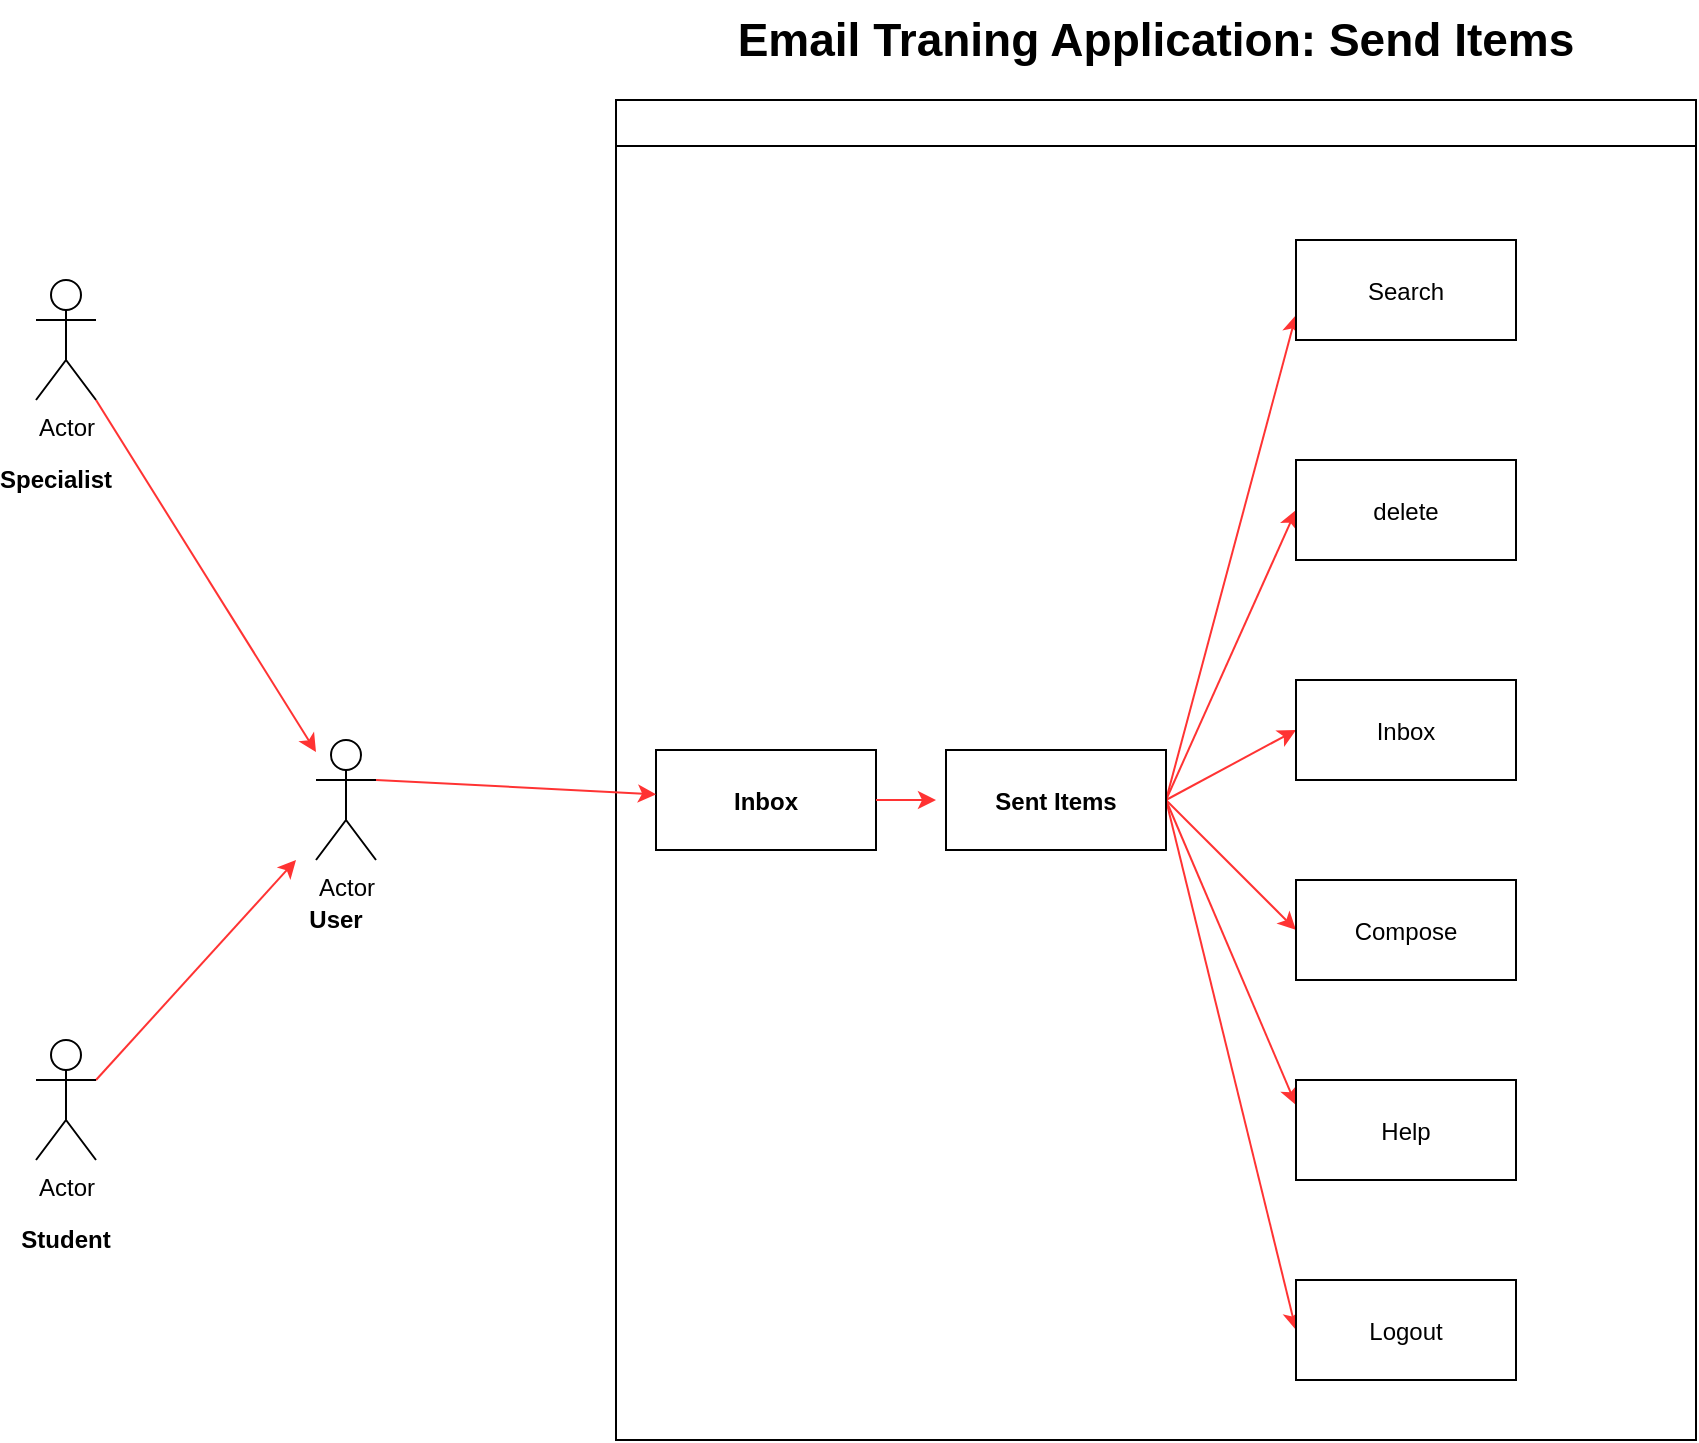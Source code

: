 <mxfile version="13.9.8" type="google"><diagram name="Page-1" id="e7e014a7-5840-1c2e-5031-d8a46d1fe8dd"><mxGraphModel dx="920" dy="514" grid="1" gridSize="10" guides="1" tooltips="1" connect="1" arrows="1" fold="1" page="1" pageScale="1" pageWidth="1169" pageHeight="826" background="#ffffff" math="0" shadow="0"><root><mxCell id="0"/><mxCell id="1" parent="0"/><UserObject label="" link="jjj" id="3"><mxCell style="swimlane;whiteSpace=wrap;direction=south;verticalAlign=middle;labelPosition=center;verticalLabelPosition=middle;align=center;spacing=4;html=1;horizontal=0;startSize=23;" parent="1" vertex="1"><mxGeometry x="450" y="150" width="540" height="670" as="geometry"/></mxCell></UserObject><mxCell id="18" value="Inbox" style="fontStyle=1" parent="3" vertex="1"><mxGeometry x="20" y="325" width="110" height="50" as="geometry"/></mxCell><mxCell id="39csyU5RNp2rKwEvfwvY-68" style="edgeStyle=none;rounded=0;orthogonalLoop=1;jettySize=auto;html=1;exitX=1;exitY=0.5;exitDx=0;exitDy=0;entryX=0;entryY=0.75;entryDx=0;entryDy=0;strokeColor=#FF3333;fontFamily=Helvetica;" edge="1" parent="3" source="39csyU5RNp2rKwEvfwvY-41" target="39csyU5RNp2rKwEvfwvY-54"><mxGeometry relative="1" as="geometry"/></mxCell><mxCell id="39csyU5RNp2rKwEvfwvY-71" style="edgeStyle=none;rounded=0;orthogonalLoop=1;jettySize=auto;html=1;exitX=1;exitY=0.5;exitDx=0;exitDy=0;entryX=0;entryY=0.5;entryDx=0;entryDy=0;strokeColor=#FF3333;fontFamily=Helvetica;" edge="1" parent="3" source="39csyU5RNp2rKwEvfwvY-41" target="39csyU5RNp2rKwEvfwvY-56"><mxGeometry relative="1" as="geometry"/></mxCell><mxCell id="39csyU5RNp2rKwEvfwvY-72" style="edgeStyle=none;rounded=0;orthogonalLoop=1;jettySize=auto;html=1;exitX=1;exitY=0.5;exitDx=0;exitDy=0;entryX=0;entryY=0.5;entryDx=0;entryDy=0;strokeColor=#FF3333;fontFamily=Helvetica;" edge="1" parent="3" source="39csyU5RNp2rKwEvfwvY-41" target="39csyU5RNp2rKwEvfwvY-57"><mxGeometry relative="1" as="geometry"/></mxCell><mxCell id="39csyU5RNp2rKwEvfwvY-73" style="edgeStyle=none;rounded=0;orthogonalLoop=1;jettySize=auto;html=1;exitX=1;exitY=0.5;exitDx=0;exitDy=0;entryX=0;entryY=0.5;entryDx=0;entryDy=0;strokeColor=#FF3333;fontFamily=Helvetica;" edge="1" parent="3" source="39csyU5RNp2rKwEvfwvY-41" target="39csyU5RNp2rKwEvfwvY-58"><mxGeometry relative="1" as="geometry"/></mxCell><mxCell id="39csyU5RNp2rKwEvfwvY-74" style="edgeStyle=none;rounded=0;orthogonalLoop=1;jettySize=auto;html=1;exitX=1;exitY=0.5;exitDx=0;exitDy=0;entryX=0;entryY=0.25;entryDx=0;entryDy=0;strokeColor=#FF3333;fontFamily=Helvetica;" edge="1" parent="3" source="39csyU5RNp2rKwEvfwvY-41" target="39csyU5RNp2rKwEvfwvY-66"><mxGeometry relative="1" as="geometry"/></mxCell><mxCell id="39csyU5RNp2rKwEvfwvY-75" style="edgeStyle=none;rounded=0;orthogonalLoop=1;jettySize=auto;html=1;exitX=1;exitY=0.5;exitDx=0;exitDy=0;entryX=0;entryY=0.5;entryDx=0;entryDy=0;strokeColor=#FF3333;fontFamily=Helvetica;" edge="1" parent="3" source="39csyU5RNp2rKwEvfwvY-41" target="39csyU5RNp2rKwEvfwvY-67"><mxGeometry relative="1" as="geometry"/></mxCell><mxCell id="39csyU5RNp2rKwEvfwvY-41" value="Sent Items" style="fontStyle=1" vertex="1" parent="3"><mxGeometry x="165" y="325" width="110" height="50" as="geometry"/></mxCell><mxCell id="39csyU5RNp2rKwEvfwvY-54" value="Search" style="" vertex="1" parent="3"><mxGeometry x="340" y="70" width="110" height="50" as="geometry"/></mxCell><mxCell id="39csyU5RNp2rKwEvfwvY-56" value="delete" style="" vertex="1" parent="3"><mxGeometry x="340" y="180" width="110" height="50" as="geometry"/></mxCell><mxCell id="39csyU5RNp2rKwEvfwvY-57" value="Inbox" style="" vertex="1" parent="3"><mxGeometry x="340" y="290" width="110" height="50" as="geometry"/></mxCell><mxCell id="39csyU5RNp2rKwEvfwvY-58" value="Compose" style="" vertex="1" parent="3"><mxGeometry x="340" y="390" width="110" height="50" as="geometry"/></mxCell><mxCell id="39csyU5RNp2rKwEvfwvY-66" value="Help" style="" vertex="1" parent="3"><mxGeometry x="340" y="490" width="110" height="50" as="geometry"/></mxCell><mxCell id="39csyU5RNp2rKwEvfwvY-67" value="Logout" style="" vertex="1" parent="3"><mxGeometry x="340" y="590" width="110" height="50" as="geometry"/></mxCell><mxCell id="39csyU5RNp2rKwEvfwvY-43" style="edgeStyle=none;rounded=0;orthogonalLoop=1;jettySize=auto;html=1;exitX=1;exitY=0.5;exitDx=0;exitDy=0;strokeColor=#FF3333;fontFamily=Helvetica;" edge="1" parent="1" source="18"><mxGeometry relative="1" as="geometry"><mxPoint x="610" y="500" as="targetPoint"/></mxGeometry></mxCell><mxCell id="39csyU5RNp2rKwEvfwvY-45" style="edgeStyle=none;rounded=0;orthogonalLoop=1;jettySize=auto;html=1;exitX=1;exitY=0.333;exitDx=0;exitDy=0;exitPerimeter=0;strokeColor=#FF3333;fontFamily=Helvetica;" edge="1" parent="1" source="39csyU5RNp2rKwEvfwvY-44" target="18"><mxGeometry relative="1" as="geometry"/></mxCell><mxCell id="39csyU5RNp2rKwEvfwvY-44" value="Actor" style="shape=umlActor;verticalLabelPosition=bottom;verticalAlign=top;html=1;outlineConnect=0;fontFamily=Helvetica;" vertex="1" parent="1"><mxGeometry x="300" y="470" width="30" height="60" as="geometry"/></mxCell><mxCell id="39csyU5RNp2rKwEvfwvY-48" style="edgeStyle=none;rounded=0;orthogonalLoop=1;jettySize=auto;html=1;exitX=1;exitY=1;exitDx=0;exitDy=0;exitPerimeter=0;strokeColor=#FF3333;fontFamily=Helvetica;" edge="1" parent="1" source="39csyU5RNp2rKwEvfwvY-46" target="39csyU5RNp2rKwEvfwvY-44"><mxGeometry relative="1" as="geometry"/></mxCell><mxCell id="39csyU5RNp2rKwEvfwvY-46" value="Actor" style="shape=umlActor;verticalLabelPosition=bottom;verticalAlign=top;html=1;outlineConnect=0;fontFamily=Helvetica;" vertex="1" parent="1"><mxGeometry x="160" y="240" width="30" height="60" as="geometry"/></mxCell><mxCell id="39csyU5RNp2rKwEvfwvY-49" style="edgeStyle=none;rounded=0;orthogonalLoop=1;jettySize=auto;html=1;exitX=1;exitY=0.333;exitDx=0;exitDy=0;exitPerimeter=0;strokeColor=#FF3333;fontFamily=Helvetica;" edge="1" parent="1" source="39csyU5RNp2rKwEvfwvY-47"><mxGeometry relative="1" as="geometry"><mxPoint x="290" y="530" as="targetPoint"/></mxGeometry></mxCell><mxCell id="39csyU5RNp2rKwEvfwvY-47" value="Actor" style="shape=umlActor;verticalLabelPosition=bottom;verticalAlign=top;html=1;outlineConnect=0;fontFamily=Helvetica;" vertex="1" parent="1"><mxGeometry x="160" y="620" width="30" height="60" as="geometry"/></mxCell><mxCell id="39csyU5RNp2rKwEvfwvY-50" value="&lt;b&gt;User&lt;/b&gt;" style="text;html=1;strokeColor=none;fillColor=none;align=center;verticalAlign=middle;whiteSpace=wrap;rounded=0;fontFamily=Helvetica;" vertex="1" parent="1"><mxGeometry x="290" y="550" width="40" height="20" as="geometry"/></mxCell><mxCell id="39csyU5RNp2rKwEvfwvY-51" style="edgeStyle=none;rounded=0;orthogonalLoop=1;jettySize=auto;html=1;exitX=0.5;exitY=1;exitDx=0;exitDy=0;strokeColor=#FF3333;fontFamily=Helvetica;" edge="1" parent="1" source="39csyU5RNp2rKwEvfwvY-50" target="39csyU5RNp2rKwEvfwvY-50"><mxGeometry relative="1" as="geometry"/></mxCell><mxCell id="39csyU5RNp2rKwEvfwvY-52" value="&lt;b&gt;Specialist&lt;/b&gt;" style="text;html=1;strokeColor=none;fillColor=none;align=center;verticalAlign=middle;whiteSpace=wrap;rounded=0;fontFamily=Helvetica;" vertex="1" parent="1"><mxGeometry x="150" y="330" width="40" height="20" as="geometry"/></mxCell><mxCell id="39csyU5RNp2rKwEvfwvY-53" value="&lt;b&gt;Student&lt;/b&gt;" style="text;html=1;strokeColor=none;fillColor=none;align=center;verticalAlign=middle;whiteSpace=wrap;rounded=0;fontFamily=Helvetica;" vertex="1" parent="1"><mxGeometry x="155" y="710" width="40" height="20" as="geometry"/></mxCell><mxCell id="39csyU5RNp2rKwEvfwvY-78" value="&lt;b style=&quot;font-size: 23px&quot;&gt;Email Traning Application: Send Items&lt;/b&gt;" style="text;html=1;strokeColor=none;fillColor=none;align=center;verticalAlign=middle;whiteSpace=wrap;rounded=0;fontFamily=Helvetica;fontSize=23;" vertex="1" parent="1"><mxGeometry x="475" y="100" width="490" height="40" as="geometry"/></mxCell></root></mxGraphModel></diagram></mxfile>